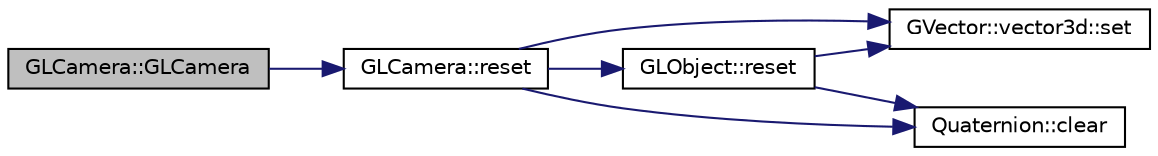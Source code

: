 digraph "GLCamera::GLCamera"
{
 // INTERACTIVE_SVG=YES
  edge [fontname="Helvetica",fontsize="10",labelfontname="Helvetica",labelfontsize="10"];
  node [fontname="Helvetica",fontsize="10",shape=record];
  rankdir="LR";
  Node1 [label="GLCamera::GLCamera",height=0.2,width=0.4,color="black", fillcolor="grey75", style="filled", fontcolor="black"];
  Node1 -> Node2 [color="midnightblue",fontsize="10",style="solid",fontname="Helvetica"];
  Node2 [label="GLCamera::reset",height=0.2,width=0.4,color="black", fillcolor="white", style="filled",URL="$da/d43/class_g_l_camera.html#a2c5e42bda3b533852a83fd62608ae3db"];
  Node2 -> Node3 [color="midnightblue",fontsize="10",style="solid",fontname="Helvetica"];
  Node3 [label="GLObject::reset",height=0.2,width=0.4,color="black", fillcolor="white", style="filled",URL="$d8/db9/class_g_l_object.html#a1ec1a8feaf4f1d8df766e50127cfbfe5"];
  Node3 -> Node4 [color="midnightblue",fontsize="10",style="solid",fontname="Helvetica"];
  Node4 [label="GVector::vector3d::set",height=0.2,width=0.4,color="black", fillcolor="white", style="filled",URL="$d7/db8/class_g_vector_1_1vector3d.html#ab31249b6e6bba84d5dbcc27452944955"];
  Node3 -> Node5 [color="midnightblue",fontsize="10",style="solid",fontname="Helvetica"];
  Node5 [label="Quaternion::clear",height=0.2,width=0.4,color="black", fillcolor="white", style="filled",URL="$dc/de3/class_quaternion.html#ac0558719507e3853c25ca2dc4156bad1"];
  Node2 -> Node4 [color="midnightblue",fontsize="10",style="solid",fontname="Helvetica"];
  Node2 -> Node5 [color="midnightblue",fontsize="10",style="solid",fontname="Helvetica"];
}
